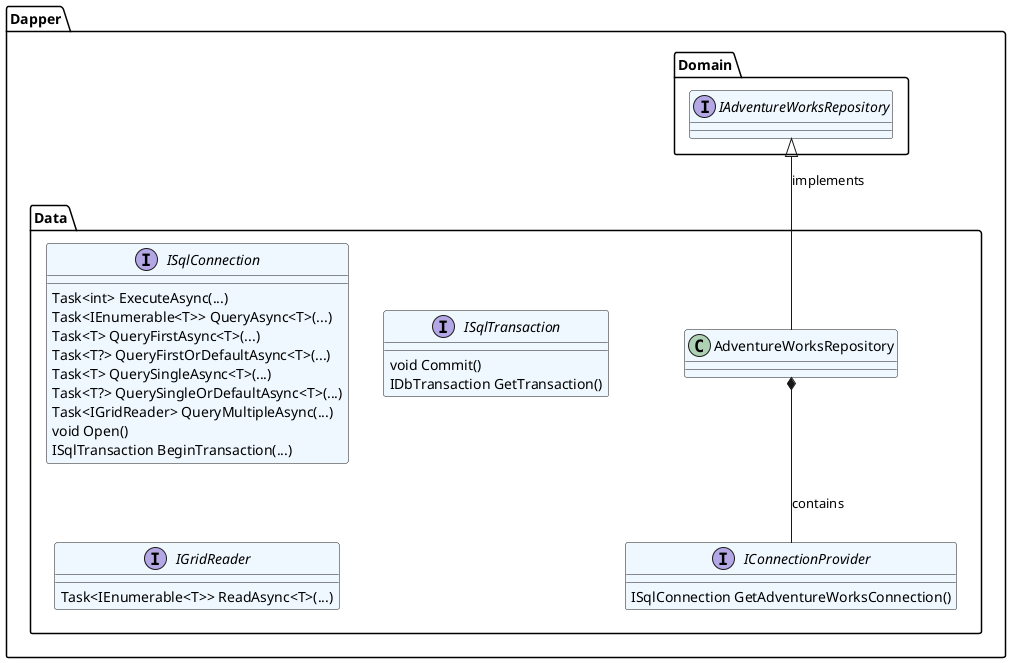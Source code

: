 @startuml
'https://plantuml.com/class-diagram

package Dapper.Data {
  together {
    class AdventureWorksRepository #aliceblue

    interface IConnectionProvider #aliceblue {
      ISqlConnection GetAdventureWorksConnection()
    }
  }

  interface ISqlConnection #aliceblue {
    Task<int> ExecuteAsync(...)
    Task<IEnumerable<T>> QueryAsync<T>(...)
    Task<T> QueryFirstAsync<T>(...)
    Task<T?> QueryFirstOrDefaultAsync<T>(...)
    Task<T> QuerySingleAsync<T>(...)
    Task<T?> QuerySingleOrDefaultAsync<T>(...)
    Task<IGridReader> QueryMultipleAsync(...)
    void Open()
    ISqlTransaction BeginTransaction(...)
  }

  interface ISqlTransaction #aliceblue {
    void Commit()
    IDbTransaction GetTransaction()
  }

  interface IGridReader #aliceblue {
    Task<IEnumerable<T>> ReadAsync<T>(...)
  }
}

package Dapper.Domain {
  interface IAdventureWorksRepository #aliceblue
}

IAdventureWorksRepository <|-- AdventureWorksRepository : implements
AdventureWorksRepository *-- IConnectionProvider : contains

@enduml
